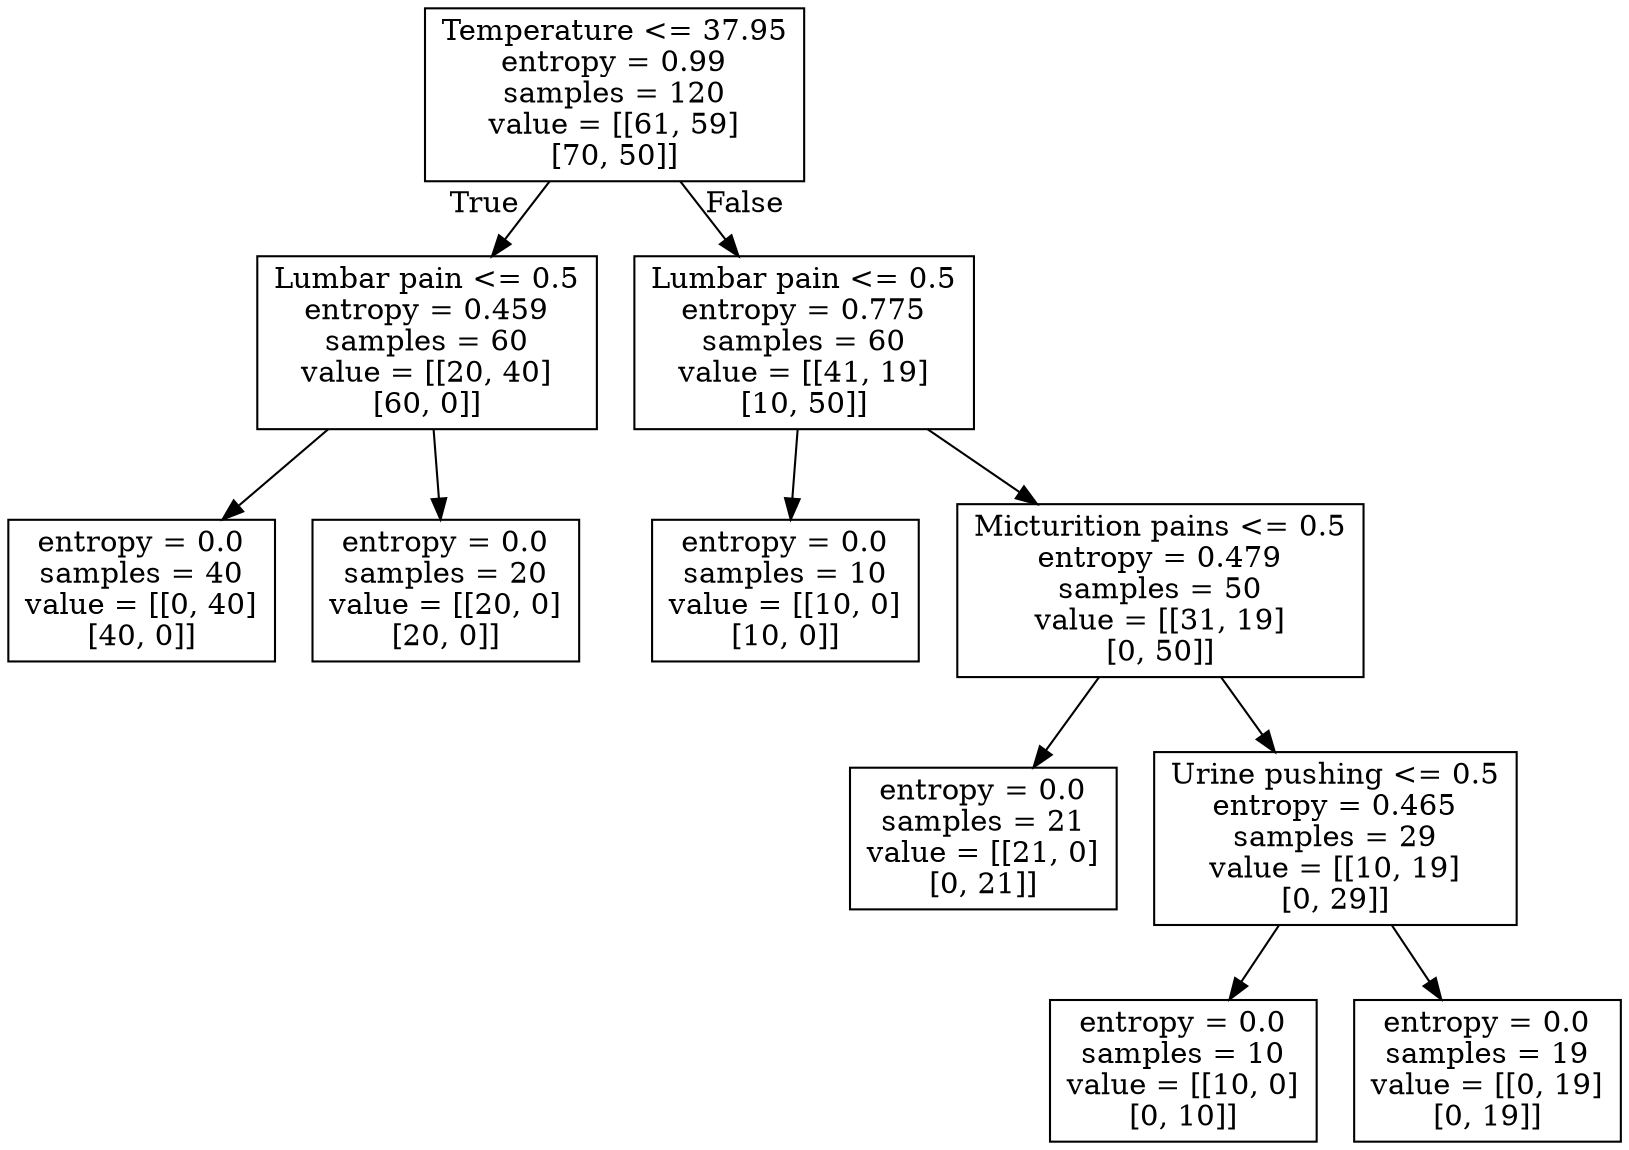 digraph Tree {
node [shape=box] ;
0 [label="Temperature <= 37.95\nentropy = 0.99\nsamples = 120\nvalue = [[61, 59]\n[70, 50]]"] ;
1 [label="Lumbar pain <= 0.5\nentropy = 0.459\nsamples = 60\nvalue = [[20, 40]\n[60, 0]]"] ;
0 -> 1 [labeldistance=2.5, labelangle=45, headlabel="True"] ;
2 [label="entropy = 0.0\nsamples = 40\nvalue = [[0, 40]\n[40, 0]]"] ;
1 -> 2 ;
3 [label="entropy = 0.0\nsamples = 20\nvalue = [[20, 0]\n[20, 0]]"] ;
1 -> 3 ;
4 [label="Lumbar pain <= 0.5\nentropy = 0.775\nsamples = 60\nvalue = [[41, 19]\n[10, 50]]"] ;
0 -> 4 [labeldistance=2.5, labelangle=-45, headlabel="False"] ;
5 [label="entropy = 0.0\nsamples = 10\nvalue = [[10, 0]\n[10, 0]]"] ;
4 -> 5 ;
6 [label="Micturition pains <= 0.5\nentropy = 0.479\nsamples = 50\nvalue = [[31, 19]\n[0, 50]]"] ;
4 -> 6 ;
7 [label="entropy = 0.0\nsamples = 21\nvalue = [[21, 0]\n[0, 21]]"] ;
6 -> 7 ;
8 [label="Urine pushing <= 0.5\nentropy = 0.465\nsamples = 29\nvalue = [[10, 19]\n[0, 29]]"] ;
6 -> 8 ;
9 [label="entropy = 0.0\nsamples = 10\nvalue = [[10, 0]\n[0, 10]]"] ;
8 -> 9 ;
10 [label="entropy = 0.0\nsamples = 19\nvalue = [[0, 19]\n[0, 19]]"] ;
8 -> 10 ;
}